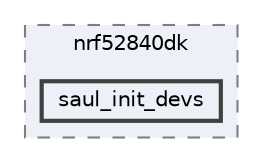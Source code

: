 digraph "/home/mj/Desktop/IoT-Chat-Digitalization/TextYourIoTDevice/bin/nrf52840dk/saul_init_devs"
{
 // LATEX_PDF_SIZE
  bgcolor="transparent";
  edge [fontname=Helvetica,fontsize=10,labelfontname=Helvetica,labelfontsize=10];
  node [fontname=Helvetica,fontsize=10,shape=box,height=0.2,width=0.4];
  compound=true
  subgraph clusterdir_0c725116918d2e080617d882693859a8 {
    graph [ bgcolor="#edf0f7", pencolor="grey50", label="nrf52840dk", fontname=Helvetica,fontsize=10 style="filled,dashed", URL="dir_0c725116918d2e080617d882693859a8.html",tooltip=""]
  dir_2b88477647d04cc654f197c7d2ed5027 [label="saul_init_devs", fillcolor="#edf0f7", color="grey25", style="filled,bold", URL="dir_2b88477647d04cc654f197c7d2ed5027.html",tooltip=""];
  }
}
